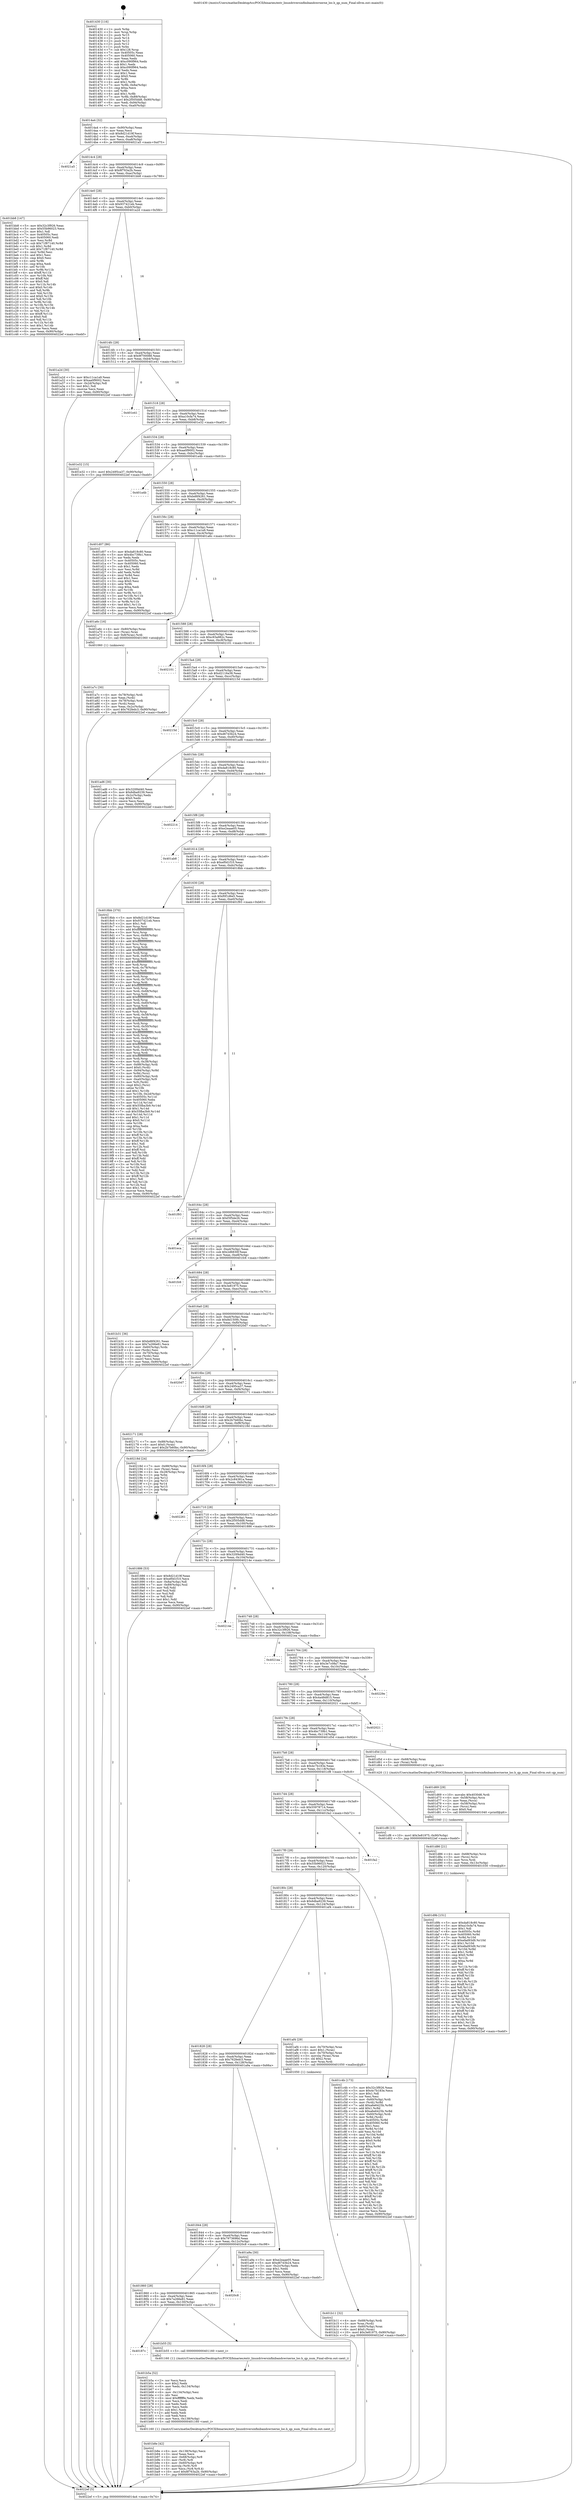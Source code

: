 digraph "0x401430" {
  label = "0x401430 (/mnt/c/Users/mathe/Desktop/tcc/POCII/binaries/extr_linuxdriversinfinibandswrxerxe_loc.h_qp_num_Final-ollvm.out::main(0))"
  labelloc = "t"
  node[shape=record]

  Entry [label="",width=0.3,height=0.3,shape=circle,fillcolor=black,style=filled]
  "0x4014a4" [label="{
     0x4014a4 [32]\l
     | [instrs]\l
     &nbsp;&nbsp;0x4014a4 \<+6\>: mov -0x90(%rbp),%eax\l
     &nbsp;&nbsp;0x4014aa \<+2\>: mov %eax,%ecx\l
     &nbsp;&nbsp;0x4014ac \<+6\>: sub $0x8d21d19f,%ecx\l
     &nbsp;&nbsp;0x4014b2 \<+6\>: mov %eax,-0xa4(%rbp)\l
     &nbsp;&nbsp;0x4014b8 \<+6\>: mov %ecx,-0xa8(%rbp)\l
     &nbsp;&nbsp;0x4014be \<+6\>: je 00000000004021a5 \<main+0xd75\>\l
  }"]
  "0x4021a5" [label="{
     0x4021a5\l
  }", style=dashed]
  "0x4014c4" [label="{
     0x4014c4 [28]\l
     | [instrs]\l
     &nbsp;&nbsp;0x4014c4 \<+5\>: jmp 00000000004014c9 \<main+0x99\>\l
     &nbsp;&nbsp;0x4014c9 \<+6\>: mov -0xa4(%rbp),%eax\l
     &nbsp;&nbsp;0x4014cf \<+5\>: sub $0x8f763a2b,%eax\l
     &nbsp;&nbsp;0x4014d4 \<+6\>: mov %eax,-0xac(%rbp)\l
     &nbsp;&nbsp;0x4014da \<+6\>: je 0000000000401bb8 \<main+0x788\>\l
  }"]
  Exit [label="",width=0.3,height=0.3,shape=circle,fillcolor=black,style=filled,peripheries=2]
  "0x401bb8" [label="{
     0x401bb8 [147]\l
     | [instrs]\l
     &nbsp;&nbsp;0x401bb8 \<+5\>: mov $0x32c3f926,%eax\l
     &nbsp;&nbsp;0x401bbd \<+5\>: mov $0x55b96023,%ecx\l
     &nbsp;&nbsp;0x401bc2 \<+2\>: mov $0x1,%dl\l
     &nbsp;&nbsp;0x401bc4 \<+7\>: mov 0x40505c,%esi\l
     &nbsp;&nbsp;0x401bcb \<+7\>: mov 0x405060,%edi\l
     &nbsp;&nbsp;0x401bd2 \<+3\>: mov %esi,%r8d\l
     &nbsp;&nbsp;0x401bd5 \<+7\>: sub $0x71f87140,%r8d\l
     &nbsp;&nbsp;0x401bdc \<+4\>: sub $0x1,%r8d\l
     &nbsp;&nbsp;0x401be0 \<+7\>: add $0x71f87140,%r8d\l
     &nbsp;&nbsp;0x401be7 \<+4\>: imul %r8d,%esi\l
     &nbsp;&nbsp;0x401beb \<+3\>: and $0x1,%esi\l
     &nbsp;&nbsp;0x401bee \<+3\>: cmp $0x0,%esi\l
     &nbsp;&nbsp;0x401bf1 \<+4\>: sete %r9b\l
     &nbsp;&nbsp;0x401bf5 \<+3\>: cmp $0xa,%edi\l
     &nbsp;&nbsp;0x401bf8 \<+4\>: setl %r10b\l
     &nbsp;&nbsp;0x401bfc \<+3\>: mov %r9b,%r11b\l
     &nbsp;&nbsp;0x401bff \<+4\>: xor $0xff,%r11b\l
     &nbsp;&nbsp;0x401c03 \<+3\>: mov %r10b,%bl\l
     &nbsp;&nbsp;0x401c06 \<+3\>: xor $0xff,%bl\l
     &nbsp;&nbsp;0x401c09 \<+3\>: xor $0x0,%dl\l
     &nbsp;&nbsp;0x401c0c \<+3\>: mov %r11b,%r14b\l
     &nbsp;&nbsp;0x401c0f \<+4\>: and $0x0,%r14b\l
     &nbsp;&nbsp;0x401c13 \<+3\>: and %dl,%r9b\l
     &nbsp;&nbsp;0x401c16 \<+3\>: mov %bl,%r15b\l
     &nbsp;&nbsp;0x401c19 \<+4\>: and $0x0,%r15b\l
     &nbsp;&nbsp;0x401c1d \<+3\>: and %dl,%r10b\l
     &nbsp;&nbsp;0x401c20 \<+3\>: or %r9b,%r14b\l
     &nbsp;&nbsp;0x401c23 \<+3\>: or %r10b,%r15b\l
     &nbsp;&nbsp;0x401c26 \<+3\>: xor %r15b,%r14b\l
     &nbsp;&nbsp;0x401c29 \<+3\>: or %bl,%r11b\l
     &nbsp;&nbsp;0x401c2c \<+4\>: xor $0xff,%r11b\l
     &nbsp;&nbsp;0x401c30 \<+3\>: or $0x0,%dl\l
     &nbsp;&nbsp;0x401c33 \<+3\>: and %dl,%r11b\l
     &nbsp;&nbsp;0x401c36 \<+3\>: or %r11b,%r14b\l
     &nbsp;&nbsp;0x401c39 \<+4\>: test $0x1,%r14b\l
     &nbsp;&nbsp;0x401c3d \<+3\>: cmovne %ecx,%eax\l
     &nbsp;&nbsp;0x401c40 \<+6\>: mov %eax,-0x90(%rbp)\l
     &nbsp;&nbsp;0x401c46 \<+5\>: jmp 00000000004022ef \<main+0xebf\>\l
  }"]
  "0x4014e0" [label="{
     0x4014e0 [28]\l
     | [instrs]\l
     &nbsp;&nbsp;0x4014e0 \<+5\>: jmp 00000000004014e5 \<main+0xb5\>\l
     &nbsp;&nbsp;0x4014e5 \<+6\>: mov -0xa4(%rbp),%eax\l
     &nbsp;&nbsp;0x4014eb \<+5\>: sub $0x937421eb,%eax\l
     &nbsp;&nbsp;0x4014f0 \<+6\>: mov %eax,-0xb0(%rbp)\l
     &nbsp;&nbsp;0x4014f6 \<+6\>: je 0000000000401a2d \<main+0x5fd\>\l
  }"]
  "0x401d9b" [label="{
     0x401d9b [151]\l
     | [instrs]\l
     &nbsp;&nbsp;0x401d9b \<+5\>: mov $0xda818c80,%eax\l
     &nbsp;&nbsp;0x401da0 \<+5\>: mov $0xa10cfa74,%esi\l
     &nbsp;&nbsp;0x401da5 \<+2\>: mov $0x1,%dl\l
     &nbsp;&nbsp;0x401da7 \<+8\>: mov 0x40505c,%r8d\l
     &nbsp;&nbsp;0x401daf \<+8\>: mov 0x405060,%r9d\l
     &nbsp;&nbsp;0x401db7 \<+3\>: mov %r8d,%r10d\l
     &nbsp;&nbsp;0x401dba \<+7\>: sub $0xefad93d9,%r10d\l
     &nbsp;&nbsp;0x401dc1 \<+4\>: sub $0x1,%r10d\l
     &nbsp;&nbsp;0x401dc5 \<+7\>: add $0xefad93d9,%r10d\l
     &nbsp;&nbsp;0x401dcc \<+4\>: imul %r10d,%r8d\l
     &nbsp;&nbsp;0x401dd0 \<+4\>: and $0x1,%r8d\l
     &nbsp;&nbsp;0x401dd4 \<+4\>: cmp $0x0,%r8d\l
     &nbsp;&nbsp;0x401dd8 \<+4\>: sete %r11b\l
     &nbsp;&nbsp;0x401ddc \<+4\>: cmp $0xa,%r9d\l
     &nbsp;&nbsp;0x401de0 \<+3\>: setl %bl\l
     &nbsp;&nbsp;0x401de3 \<+3\>: mov %r11b,%r14b\l
     &nbsp;&nbsp;0x401de6 \<+4\>: xor $0xff,%r14b\l
     &nbsp;&nbsp;0x401dea \<+3\>: mov %bl,%r15b\l
     &nbsp;&nbsp;0x401ded \<+4\>: xor $0xff,%r15b\l
     &nbsp;&nbsp;0x401df1 \<+3\>: xor $0x1,%dl\l
     &nbsp;&nbsp;0x401df4 \<+3\>: mov %r14b,%r12b\l
     &nbsp;&nbsp;0x401df7 \<+4\>: and $0xff,%r12b\l
     &nbsp;&nbsp;0x401dfb \<+3\>: and %dl,%r11b\l
     &nbsp;&nbsp;0x401dfe \<+3\>: mov %r15b,%r13b\l
     &nbsp;&nbsp;0x401e01 \<+4\>: and $0xff,%r13b\l
     &nbsp;&nbsp;0x401e05 \<+2\>: and %dl,%bl\l
     &nbsp;&nbsp;0x401e07 \<+3\>: or %r11b,%r12b\l
     &nbsp;&nbsp;0x401e0a \<+3\>: or %bl,%r13b\l
     &nbsp;&nbsp;0x401e0d \<+3\>: xor %r13b,%r12b\l
     &nbsp;&nbsp;0x401e10 \<+3\>: or %r15b,%r14b\l
     &nbsp;&nbsp;0x401e13 \<+4\>: xor $0xff,%r14b\l
     &nbsp;&nbsp;0x401e17 \<+3\>: or $0x1,%dl\l
     &nbsp;&nbsp;0x401e1a \<+3\>: and %dl,%r14b\l
     &nbsp;&nbsp;0x401e1d \<+3\>: or %r14b,%r12b\l
     &nbsp;&nbsp;0x401e20 \<+4\>: test $0x1,%r12b\l
     &nbsp;&nbsp;0x401e24 \<+3\>: cmovne %esi,%eax\l
     &nbsp;&nbsp;0x401e27 \<+6\>: mov %eax,-0x90(%rbp)\l
     &nbsp;&nbsp;0x401e2d \<+5\>: jmp 00000000004022ef \<main+0xebf\>\l
  }"]
  "0x401a2d" [label="{
     0x401a2d [30]\l
     | [instrs]\l
     &nbsp;&nbsp;0x401a2d \<+5\>: mov $0xc11ca1a9,%eax\l
     &nbsp;&nbsp;0x401a32 \<+5\>: mov $0xaa0f9002,%ecx\l
     &nbsp;&nbsp;0x401a37 \<+3\>: mov -0x2d(%rbp),%dl\l
     &nbsp;&nbsp;0x401a3a \<+3\>: test $0x1,%dl\l
     &nbsp;&nbsp;0x401a3d \<+3\>: cmovne %ecx,%eax\l
     &nbsp;&nbsp;0x401a40 \<+6\>: mov %eax,-0x90(%rbp)\l
     &nbsp;&nbsp;0x401a46 \<+5\>: jmp 00000000004022ef \<main+0xebf\>\l
  }"]
  "0x4014fc" [label="{
     0x4014fc [28]\l
     | [instrs]\l
     &nbsp;&nbsp;0x4014fc \<+5\>: jmp 0000000000401501 \<main+0xd1\>\l
     &nbsp;&nbsp;0x401501 \<+6\>: mov -0xa4(%rbp),%eax\l
     &nbsp;&nbsp;0x401507 \<+5\>: sub $0x9f700088,%eax\l
     &nbsp;&nbsp;0x40150c \<+6\>: mov %eax,-0xb4(%rbp)\l
     &nbsp;&nbsp;0x401512 \<+6\>: je 0000000000401e41 \<main+0xa11\>\l
  }"]
  "0x401d86" [label="{
     0x401d86 [21]\l
     | [instrs]\l
     &nbsp;&nbsp;0x401d86 \<+4\>: mov -0x68(%rbp),%rcx\l
     &nbsp;&nbsp;0x401d8a \<+3\>: mov (%rcx),%rcx\l
     &nbsp;&nbsp;0x401d8d \<+3\>: mov %rcx,%rdi\l
     &nbsp;&nbsp;0x401d90 \<+6\>: mov %eax,-0x13c(%rbp)\l
     &nbsp;&nbsp;0x401d96 \<+5\>: call 0000000000401030 \<free@plt\>\l
     | [calls]\l
     &nbsp;&nbsp;0x401030 \{1\} (unknown)\l
  }"]
  "0x401e41" [label="{
     0x401e41\l
  }", style=dashed]
  "0x401518" [label="{
     0x401518 [28]\l
     | [instrs]\l
     &nbsp;&nbsp;0x401518 \<+5\>: jmp 000000000040151d \<main+0xed\>\l
     &nbsp;&nbsp;0x40151d \<+6\>: mov -0xa4(%rbp),%eax\l
     &nbsp;&nbsp;0x401523 \<+5\>: sub $0xa10cfa74,%eax\l
     &nbsp;&nbsp;0x401528 \<+6\>: mov %eax,-0xb8(%rbp)\l
     &nbsp;&nbsp;0x40152e \<+6\>: je 0000000000401e32 \<main+0xa02\>\l
  }"]
  "0x401d69" [label="{
     0x401d69 [29]\l
     | [instrs]\l
     &nbsp;&nbsp;0x401d69 \<+10\>: movabs $0x4030d6,%rdi\l
     &nbsp;&nbsp;0x401d73 \<+4\>: mov -0x58(%rbp),%rcx\l
     &nbsp;&nbsp;0x401d77 \<+2\>: mov %eax,(%rcx)\l
     &nbsp;&nbsp;0x401d79 \<+4\>: mov -0x58(%rbp),%rcx\l
     &nbsp;&nbsp;0x401d7d \<+2\>: mov (%rcx),%esi\l
     &nbsp;&nbsp;0x401d7f \<+2\>: mov $0x0,%al\l
     &nbsp;&nbsp;0x401d81 \<+5\>: call 0000000000401040 \<printf@plt\>\l
     | [calls]\l
     &nbsp;&nbsp;0x401040 \{1\} (unknown)\l
  }"]
  "0x401e32" [label="{
     0x401e32 [15]\l
     | [instrs]\l
     &nbsp;&nbsp;0x401e32 \<+10\>: movl $0x2495ca37,-0x90(%rbp)\l
     &nbsp;&nbsp;0x401e3c \<+5\>: jmp 00000000004022ef \<main+0xebf\>\l
  }"]
  "0x401534" [label="{
     0x401534 [28]\l
     | [instrs]\l
     &nbsp;&nbsp;0x401534 \<+5\>: jmp 0000000000401539 \<main+0x109\>\l
     &nbsp;&nbsp;0x401539 \<+6\>: mov -0xa4(%rbp),%eax\l
     &nbsp;&nbsp;0x40153f \<+5\>: sub $0xaa0f9002,%eax\l
     &nbsp;&nbsp;0x401544 \<+6\>: mov %eax,-0xbc(%rbp)\l
     &nbsp;&nbsp;0x40154a \<+6\>: je 0000000000401a4b \<main+0x61b\>\l
  }"]
  "0x401b8e" [label="{
     0x401b8e [42]\l
     | [instrs]\l
     &nbsp;&nbsp;0x401b8e \<+6\>: mov -0x138(%rbp),%ecx\l
     &nbsp;&nbsp;0x401b94 \<+3\>: imul %eax,%ecx\l
     &nbsp;&nbsp;0x401b97 \<+4\>: mov -0x68(%rbp),%r8\l
     &nbsp;&nbsp;0x401b9b \<+3\>: mov (%r8),%r8\l
     &nbsp;&nbsp;0x401b9e \<+4\>: mov -0x60(%rbp),%r9\l
     &nbsp;&nbsp;0x401ba2 \<+3\>: movslq (%r9),%r9\l
     &nbsp;&nbsp;0x401ba5 \<+4\>: mov %ecx,(%r8,%r9,4)\l
     &nbsp;&nbsp;0x401ba9 \<+10\>: movl $0x8f763a2b,-0x90(%rbp)\l
     &nbsp;&nbsp;0x401bb3 \<+5\>: jmp 00000000004022ef \<main+0xebf\>\l
  }"]
  "0x401a4b" [label="{
     0x401a4b\l
  }", style=dashed]
  "0x401550" [label="{
     0x401550 [28]\l
     | [instrs]\l
     &nbsp;&nbsp;0x401550 \<+5\>: jmp 0000000000401555 \<main+0x125\>\l
     &nbsp;&nbsp;0x401555 \<+6\>: mov -0xa4(%rbp),%eax\l
     &nbsp;&nbsp;0x40155b \<+5\>: sub $0xbd6f4261,%eax\l
     &nbsp;&nbsp;0x401560 \<+6\>: mov %eax,-0xc0(%rbp)\l
     &nbsp;&nbsp;0x401566 \<+6\>: je 0000000000401d07 \<main+0x8d7\>\l
  }"]
  "0x401b5a" [label="{
     0x401b5a [52]\l
     | [instrs]\l
     &nbsp;&nbsp;0x401b5a \<+2\>: xor %ecx,%ecx\l
     &nbsp;&nbsp;0x401b5c \<+5\>: mov $0x2,%edx\l
     &nbsp;&nbsp;0x401b61 \<+6\>: mov %edx,-0x134(%rbp)\l
     &nbsp;&nbsp;0x401b67 \<+1\>: cltd\l
     &nbsp;&nbsp;0x401b68 \<+6\>: mov -0x134(%rbp),%esi\l
     &nbsp;&nbsp;0x401b6e \<+2\>: idiv %esi\l
     &nbsp;&nbsp;0x401b70 \<+6\>: imul $0xfffffffe,%edx,%edx\l
     &nbsp;&nbsp;0x401b76 \<+2\>: mov %ecx,%edi\l
     &nbsp;&nbsp;0x401b78 \<+2\>: sub %edx,%edi\l
     &nbsp;&nbsp;0x401b7a \<+2\>: mov %ecx,%edx\l
     &nbsp;&nbsp;0x401b7c \<+3\>: sub $0x1,%edx\l
     &nbsp;&nbsp;0x401b7f \<+2\>: add %edx,%edi\l
     &nbsp;&nbsp;0x401b81 \<+2\>: sub %edi,%ecx\l
     &nbsp;&nbsp;0x401b83 \<+6\>: mov %ecx,-0x138(%rbp)\l
     &nbsp;&nbsp;0x401b89 \<+5\>: call 0000000000401160 \<next_i\>\l
     | [calls]\l
     &nbsp;&nbsp;0x401160 \{1\} (/mnt/c/Users/mathe/Desktop/tcc/POCII/binaries/extr_linuxdriversinfinibandswrxerxe_loc.h_qp_num_Final-ollvm.out::next_i)\l
  }"]
  "0x401d07" [label="{
     0x401d07 [86]\l
     | [instrs]\l
     &nbsp;&nbsp;0x401d07 \<+5\>: mov $0xda818c80,%eax\l
     &nbsp;&nbsp;0x401d0c \<+5\>: mov $0x4bc739b1,%ecx\l
     &nbsp;&nbsp;0x401d11 \<+2\>: xor %edx,%edx\l
     &nbsp;&nbsp;0x401d13 \<+7\>: mov 0x40505c,%esi\l
     &nbsp;&nbsp;0x401d1a \<+7\>: mov 0x405060,%edi\l
     &nbsp;&nbsp;0x401d21 \<+3\>: sub $0x1,%edx\l
     &nbsp;&nbsp;0x401d24 \<+3\>: mov %esi,%r8d\l
     &nbsp;&nbsp;0x401d27 \<+3\>: add %edx,%r8d\l
     &nbsp;&nbsp;0x401d2a \<+4\>: imul %r8d,%esi\l
     &nbsp;&nbsp;0x401d2e \<+3\>: and $0x1,%esi\l
     &nbsp;&nbsp;0x401d31 \<+3\>: cmp $0x0,%esi\l
     &nbsp;&nbsp;0x401d34 \<+4\>: sete %r9b\l
     &nbsp;&nbsp;0x401d38 \<+3\>: cmp $0xa,%edi\l
     &nbsp;&nbsp;0x401d3b \<+4\>: setl %r10b\l
     &nbsp;&nbsp;0x401d3f \<+3\>: mov %r9b,%r11b\l
     &nbsp;&nbsp;0x401d42 \<+3\>: and %r10b,%r11b\l
     &nbsp;&nbsp;0x401d45 \<+3\>: xor %r10b,%r9b\l
     &nbsp;&nbsp;0x401d48 \<+3\>: or %r9b,%r11b\l
     &nbsp;&nbsp;0x401d4b \<+4\>: test $0x1,%r11b\l
     &nbsp;&nbsp;0x401d4f \<+3\>: cmovne %ecx,%eax\l
     &nbsp;&nbsp;0x401d52 \<+6\>: mov %eax,-0x90(%rbp)\l
     &nbsp;&nbsp;0x401d58 \<+5\>: jmp 00000000004022ef \<main+0xebf\>\l
  }"]
  "0x40156c" [label="{
     0x40156c [28]\l
     | [instrs]\l
     &nbsp;&nbsp;0x40156c \<+5\>: jmp 0000000000401571 \<main+0x141\>\l
     &nbsp;&nbsp;0x401571 \<+6\>: mov -0xa4(%rbp),%eax\l
     &nbsp;&nbsp;0x401577 \<+5\>: sub $0xc11ca1a9,%eax\l
     &nbsp;&nbsp;0x40157c \<+6\>: mov %eax,-0xc4(%rbp)\l
     &nbsp;&nbsp;0x401582 \<+6\>: je 0000000000401a6c \<main+0x63c\>\l
  }"]
  "0x40187c" [label="{
     0x40187c\l
  }", style=dashed]
  "0x401a6c" [label="{
     0x401a6c [16]\l
     | [instrs]\l
     &nbsp;&nbsp;0x401a6c \<+4\>: mov -0x80(%rbp),%rax\l
     &nbsp;&nbsp;0x401a70 \<+3\>: mov (%rax),%rax\l
     &nbsp;&nbsp;0x401a73 \<+4\>: mov 0x8(%rax),%rdi\l
     &nbsp;&nbsp;0x401a77 \<+5\>: call 0000000000401060 \<atoi@plt\>\l
     | [calls]\l
     &nbsp;&nbsp;0x401060 \{1\} (unknown)\l
  }"]
  "0x401588" [label="{
     0x401588 [28]\l
     | [instrs]\l
     &nbsp;&nbsp;0x401588 \<+5\>: jmp 000000000040158d \<main+0x15d\>\l
     &nbsp;&nbsp;0x40158d \<+6\>: mov -0xa4(%rbp),%eax\l
     &nbsp;&nbsp;0x401593 \<+5\>: sub $0xc93a982c,%eax\l
     &nbsp;&nbsp;0x401598 \<+6\>: mov %eax,-0xc8(%rbp)\l
     &nbsp;&nbsp;0x40159e \<+6\>: je 0000000000402101 \<main+0xcd1\>\l
  }"]
  "0x401b55" [label="{
     0x401b55 [5]\l
     | [instrs]\l
     &nbsp;&nbsp;0x401b55 \<+5\>: call 0000000000401160 \<next_i\>\l
     | [calls]\l
     &nbsp;&nbsp;0x401160 \{1\} (/mnt/c/Users/mathe/Desktop/tcc/POCII/binaries/extr_linuxdriversinfinibandswrxerxe_loc.h_qp_num_Final-ollvm.out::next_i)\l
  }"]
  "0x402101" [label="{
     0x402101\l
  }", style=dashed]
  "0x4015a4" [label="{
     0x4015a4 [28]\l
     | [instrs]\l
     &nbsp;&nbsp;0x4015a4 \<+5\>: jmp 00000000004015a9 \<main+0x179\>\l
     &nbsp;&nbsp;0x4015a9 \<+6\>: mov -0xa4(%rbp),%eax\l
     &nbsp;&nbsp;0x4015af \<+5\>: sub $0xd2116a38,%eax\l
     &nbsp;&nbsp;0x4015b4 \<+6\>: mov %eax,-0xcc(%rbp)\l
     &nbsp;&nbsp;0x4015ba \<+6\>: je 000000000040215d \<main+0xd2d\>\l
  }"]
  "0x401860" [label="{
     0x401860 [28]\l
     | [instrs]\l
     &nbsp;&nbsp;0x401860 \<+5\>: jmp 0000000000401865 \<main+0x435\>\l
     &nbsp;&nbsp;0x401865 \<+6\>: mov -0xa4(%rbp),%eax\l
     &nbsp;&nbsp;0x40186b \<+5\>: sub $0x7a266e81,%eax\l
     &nbsp;&nbsp;0x401870 \<+6\>: mov %eax,-0x130(%rbp)\l
     &nbsp;&nbsp;0x401876 \<+6\>: je 0000000000401b55 \<main+0x725\>\l
  }"]
  "0x40215d" [label="{
     0x40215d\l
  }", style=dashed]
  "0x4015c0" [label="{
     0x4015c0 [28]\l
     | [instrs]\l
     &nbsp;&nbsp;0x4015c0 \<+5\>: jmp 00000000004015c5 \<main+0x195\>\l
     &nbsp;&nbsp;0x4015c5 \<+6\>: mov -0xa4(%rbp),%eax\l
     &nbsp;&nbsp;0x4015cb \<+5\>: sub $0xd67d3b24,%eax\l
     &nbsp;&nbsp;0x4015d0 \<+6\>: mov %eax,-0xd0(%rbp)\l
     &nbsp;&nbsp;0x4015d6 \<+6\>: je 0000000000401ad6 \<main+0x6a6\>\l
  }"]
  "0x4020c8" [label="{
     0x4020c8\l
  }", style=dashed]
  "0x401ad6" [label="{
     0x401ad6 [30]\l
     | [instrs]\l
     &nbsp;&nbsp;0x401ad6 \<+5\>: mov $0x320f4d40,%eax\l
     &nbsp;&nbsp;0x401adb \<+5\>: mov $0x6dba9239,%ecx\l
     &nbsp;&nbsp;0x401ae0 \<+3\>: mov -0x2c(%rbp),%edx\l
     &nbsp;&nbsp;0x401ae3 \<+3\>: cmp $0x0,%edx\l
     &nbsp;&nbsp;0x401ae6 \<+3\>: cmove %ecx,%eax\l
     &nbsp;&nbsp;0x401ae9 \<+6\>: mov %eax,-0x90(%rbp)\l
     &nbsp;&nbsp;0x401aef \<+5\>: jmp 00000000004022ef \<main+0xebf\>\l
  }"]
  "0x4015dc" [label="{
     0x4015dc [28]\l
     | [instrs]\l
     &nbsp;&nbsp;0x4015dc \<+5\>: jmp 00000000004015e1 \<main+0x1b1\>\l
     &nbsp;&nbsp;0x4015e1 \<+6\>: mov -0xa4(%rbp),%eax\l
     &nbsp;&nbsp;0x4015e7 \<+5\>: sub $0xda818c80,%eax\l
     &nbsp;&nbsp;0x4015ec \<+6\>: mov %eax,-0xd4(%rbp)\l
     &nbsp;&nbsp;0x4015f2 \<+6\>: je 0000000000402214 \<main+0xde4\>\l
  }"]
  "0x401b11" [label="{
     0x401b11 [32]\l
     | [instrs]\l
     &nbsp;&nbsp;0x401b11 \<+4\>: mov -0x68(%rbp),%rdi\l
     &nbsp;&nbsp;0x401b15 \<+3\>: mov %rax,(%rdi)\l
     &nbsp;&nbsp;0x401b18 \<+4\>: mov -0x60(%rbp),%rax\l
     &nbsp;&nbsp;0x401b1c \<+6\>: movl $0x0,(%rax)\l
     &nbsp;&nbsp;0x401b22 \<+10\>: movl $0x3e81975,-0x90(%rbp)\l
     &nbsp;&nbsp;0x401b2c \<+5\>: jmp 00000000004022ef \<main+0xebf\>\l
  }"]
  "0x402214" [label="{
     0x402214\l
  }", style=dashed]
  "0x4015f8" [label="{
     0x4015f8 [28]\l
     | [instrs]\l
     &nbsp;&nbsp;0x4015f8 \<+5\>: jmp 00000000004015fd \<main+0x1cd\>\l
     &nbsp;&nbsp;0x4015fd \<+6\>: mov -0xa4(%rbp),%eax\l
     &nbsp;&nbsp;0x401603 \<+5\>: sub $0xe2eaae05,%eax\l
     &nbsp;&nbsp;0x401608 \<+6\>: mov %eax,-0xd8(%rbp)\l
     &nbsp;&nbsp;0x40160e \<+6\>: je 0000000000401ab8 \<main+0x688\>\l
  }"]
  "0x401844" [label="{
     0x401844 [28]\l
     | [instrs]\l
     &nbsp;&nbsp;0x401844 \<+5\>: jmp 0000000000401849 \<main+0x419\>\l
     &nbsp;&nbsp;0x401849 \<+6\>: mov -0xa4(%rbp),%eax\l
     &nbsp;&nbsp;0x40184f \<+5\>: sub $0x7973696d,%eax\l
     &nbsp;&nbsp;0x401854 \<+6\>: mov %eax,-0x12c(%rbp)\l
     &nbsp;&nbsp;0x40185a \<+6\>: je 00000000004020c8 \<main+0xc98\>\l
  }"]
  "0x401ab8" [label="{
     0x401ab8\l
  }", style=dashed]
  "0x401614" [label="{
     0x401614 [28]\l
     | [instrs]\l
     &nbsp;&nbsp;0x401614 \<+5\>: jmp 0000000000401619 \<main+0x1e9\>\l
     &nbsp;&nbsp;0x401619 \<+6\>: mov -0xa4(%rbp),%eax\l
     &nbsp;&nbsp;0x40161f \<+5\>: sub $0xef0d1f10,%eax\l
     &nbsp;&nbsp;0x401624 \<+6\>: mov %eax,-0xdc(%rbp)\l
     &nbsp;&nbsp;0x40162a \<+6\>: je 00000000004018bb \<main+0x48b\>\l
  }"]
  "0x401a9a" [label="{
     0x401a9a [30]\l
     | [instrs]\l
     &nbsp;&nbsp;0x401a9a \<+5\>: mov $0xe2eaae05,%eax\l
     &nbsp;&nbsp;0x401a9f \<+5\>: mov $0xd67d3b24,%ecx\l
     &nbsp;&nbsp;0x401aa4 \<+3\>: mov -0x2c(%rbp),%edx\l
     &nbsp;&nbsp;0x401aa7 \<+3\>: cmp $0x1,%edx\l
     &nbsp;&nbsp;0x401aaa \<+3\>: cmovl %ecx,%eax\l
     &nbsp;&nbsp;0x401aad \<+6\>: mov %eax,-0x90(%rbp)\l
     &nbsp;&nbsp;0x401ab3 \<+5\>: jmp 00000000004022ef \<main+0xebf\>\l
  }"]
  "0x4018bb" [label="{
     0x4018bb [370]\l
     | [instrs]\l
     &nbsp;&nbsp;0x4018bb \<+5\>: mov $0x8d21d19f,%eax\l
     &nbsp;&nbsp;0x4018c0 \<+5\>: mov $0x937421eb,%ecx\l
     &nbsp;&nbsp;0x4018c5 \<+2\>: mov $0x1,%dl\l
     &nbsp;&nbsp;0x4018c7 \<+3\>: mov %rsp,%rsi\l
     &nbsp;&nbsp;0x4018ca \<+4\>: add $0xfffffffffffffff0,%rsi\l
     &nbsp;&nbsp;0x4018ce \<+3\>: mov %rsi,%rsp\l
     &nbsp;&nbsp;0x4018d1 \<+7\>: mov %rsi,-0x88(%rbp)\l
     &nbsp;&nbsp;0x4018d8 \<+3\>: mov %rsp,%rsi\l
     &nbsp;&nbsp;0x4018db \<+4\>: add $0xfffffffffffffff0,%rsi\l
     &nbsp;&nbsp;0x4018df \<+3\>: mov %rsi,%rsp\l
     &nbsp;&nbsp;0x4018e2 \<+3\>: mov %rsp,%rdi\l
     &nbsp;&nbsp;0x4018e5 \<+4\>: add $0xfffffffffffffff0,%rdi\l
     &nbsp;&nbsp;0x4018e9 \<+3\>: mov %rdi,%rsp\l
     &nbsp;&nbsp;0x4018ec \<+4\>: mov %rdi,-0x80(%rbp)\l
     &nbsp;&nbsp;0x4018f0 \<+3\>: mov %rsp,%rdi\l
     &nbsp;&nbsp;0x4018f3 \<+4\>: add $0xfffffffffffffff0,%rdi\l
     &nbsp;&nbsp;0x4018f7 \<+3\>: mov %rdi,%rsp\l
     &nbsp;&nbsp;0x4018fa \<+4\>: mov %rdi,-0x78(%rbp)\l
     &nbsp;&nbsp;0x4018fe \<+3\>: mov %rsp,%rdi\l
     &nbsp;&nbsp;0x401901 \<+4\>: add $0xfffffffffffffff0,%rdi\l
     &nbsp;&nbsp;0x401905 \<+3\>: mov %rdi,%rsp\l
     &nbsp;&nbsp;0x401908 \<+4\>: mov %rdi,-0x70(%rbp)\l
     &nbsp;&nbsp;0x40190c \<+3\>: mov %rsp,%rdi\l
     &nbsp;&nbsp;0x40190f \<+4\>: add $0xfffffffffffffff0,%rdi\l
     &nbsp;&nbsp;0x401913 \<+3\>: mov %rdi,%rsp\l
     &nbsp;&nbsp;0x401916 \<+4\>: mov %rdi,-0x68(%rbp)\l
     &nbsp;&nbsp;0x40191a \<+3\>: mov %rsp,%rdi\l
     &nbsp;&nbsp;0x40191d \<+4\>: add $0xfffffffffffffff0,%rdi\l
     &nbsp;&nbsp;0x401921 \<+3\>: mov %rdi,%rsp\l
     &nbsp;&nbsp;0x401924 \<+4\>: mov %rdi,-0x60(%rbp)\l
     &nbsp;&nbsp;0x401928 \<+3\>: mov %rsp,%rdi\l
     &nbsp;&nbsp;0x40192b \<+4\>: add $0xfffffffffffffff0,%rdi\l
     &nbsp;&nbsp;0x40192f \<+3\>: mov %rdi,%rsp\l
     &nbsp;&nbsp;0x401932 \<+4\>: mov %rdi,-0x58(%rbp)\l
     &nbsp;&nbsp;0x401936 \<+3\>: mov %rsp,%rdi\l
     &nbsp;&nbsp;0x401939 \<+4\>: add $0xfffffffffffffff0,%rdi\l
     &nbsp;&nbsp;0x40193d \<+3\>: mov %rdi,%rsp\l
     &nbsp;&nbsp;0x401940 \<+4\>: mov %rdi,-0x50(%rbp)\l
     &nbsp;&nbsp;0x401944 \<+3\>: mov %rsp,%rdi\l
     &nbsp;&nbsp;0x401947 \<+4\>: add $0xfffffffffffffff0,%rdi\l
     &nbsp;&nbsp;0x40194b \<+3\>: mov %rdi,%rsp\l
     &nbsp;&nbsp;0x40194e \<+4\>: mov %rdi,-0x48(%rbp)\l
     &nbsp;&nbsp;0x401952 \<+3\>: mov %rsp,%rdi\l
     &nbsp;&nbsp;0x401955 \<+4\>: add $0xfffffffffffffff0,%rdi\l
     &nbsp;&nbsp;0x401959 \<+3\>: mov %rdi,%rsp\l
     &nbsp;&nbsp;0x40195c \<+4\>: mov %rdi,-0x40(%rbp)\l
     &nbsp;&nbsp;0x401960 \<+3\>: mov %rsp,%rdi\l
     &nbsp;&nbsp;0x401963 \<+4\>: add $0xfffffffffffffff0,%rdi\l
     &nbsp;&nbsp;0x401967 \<+3\>: mov %rdi,%rsp\l
     &nbsp;&nbsp;0x40196a \<+4\>: mov %rdi,-0x38(%rbp)\l
     &nbsp;&nbsp;0x40196e \<+7\>: mov -0x88(%rbp),%rdi\l
     &nbsp;&nbsp;0x401975 \<+6\>: movl $0x0,(%rdi)\l
     &nbsp;&nbsp;0x40197b \<+7\>: mov -0x94(%rbp),%r8d\l
     &nbsp;&nbsp;0x401982 \<+3\>: mov %r8d,(%rsi)\l
     &nbsp;&nbsp;0x401985 \<+4\>: mov -0x80(%rbp),%rdi\l
     &nbsp;&nbsp;0x401989 \<+7\>: mov -0xa0(%rbp),%r9\l
     &nbsp;&nbsp;0x401990 \<+3\>: mov %r9,(%rdi)\l
     &nbsp;&nbsp;0x401993 \<+3\>: cmpl $0x2,(%rsi)\l
     &nbsp;&nbsp;0x401996 \<+4\>: setne %r10b\l
     &nbsp;&nbsp;0x40199a \<+4\>: and $0x1,%r10b\l
     &nbsp;&nbsp;0x40199e \<+4\>: mov %r10b,-0x2d(%rbp)\l
     &nbsp;&nbsp;0x4019a2 \<+8\>: mov 0x40505c,%r11d\l
     &nbsp;&nbsp;0x4019aa \<+7\>: mov 0x405060,%ebx\l
     &nbsp;&nbsp;0x4019b1 \<+3\>: mov %r11d,%r14d\l
     &nbsp;&nbsp;0x4019b4 \<+7\>: add $0x55fba3b9,%r14d\l
     &nbsp;&nbsp;0x4019bb \<+4\>: sub $0x1,%r14d\l
     &nbsp;&nbsp;0x4019bf \<+7\>: sub $0x55fba3b9,%r14d\l
     &nbsp;&nbsp;0x4019c6 \<+4\>: imul %r14d,%r11d\l
     &nbsp;&nbsp;0x4019ca \<+4\>: and $0x1,%r11d\l
     &nbsp;&nbsp;0x4019ce \<+4\>: cmp $0x0,%r11d\l
     &nbsp;&nbsp;0x4019d2 \<+4\>: sete %r10b\l
     &nbsp;&nbsp;0x4019d6 \<+3\>: cmp $0xa,%ebx\l
     &nbsp;&nbsp;0x4019d9 \<+4\>: setl %r15b\l
     &nbsp;&nbsp;0x4019dd \<+3\>: mov %r10b,%r12b\l
     &nbsp;&nbsp;0x4019e0 \<+4\>: xor $0xff,%r12b\l
     &nbsp;&nbsp;0x4019e4 \<+3\>: mov %r15b,%r13b\l
     &nbsp;&nbsp;0x4019e7 \<+4\>: xor $0xff,%r13b\l
     &nbsp;&nbsp;0x4019eb \<+3\>: xor $0x1,%dl\l
     &nbsp;&nbsp;0x4019ee \<+3\>: mov %r12b,%sil\l
     &nbsp;&nbsp;0x4019f1 \<+4\>: and $0xff,%sil\l
     &nbsp;&nbsp;0x4019f5 \<+3\>: and %dl,%r10b\l
     &nbsp;&nbsp;0x4019f8 \<+3\>: mov %r13b,%dil\l
     &nbsp;&nbsp;0x4019fb \<+4\>: and $0xff,%dil\l
     &nbsp;&nbsp;0x4019ff \<+3\>: and %dl,%r15b\l
     &nbsp;&nbsp;0x401a02 \<+3\>: or %r10b,%sil\l
     &nbsp;&nbsp;0x401a05 \<+3\>: or %r15b,%dil\l
     &nbsp;&nbsp;0x401a08 \<+3\>: xor %dil,%sil\l
     &nbsp;&nbsp;0x401a0b \<+3\>: or %r13b,%r12b\l
     &nbsp;&nbsp;0x401a0e \<+4\>: xor $0xff,%r12b\l
     &nbsp;&nbsp;0x401a12 \<+3\>: or $0x1,%dl\l
     &nbsp;&nbsp;0x401a15 \<+3\>: and %dl,%r12b\l
     &nbsp;&nbsp;0x401a18 \<+3\>: or %r12b,%sil\l
     &nbsp;&nbsp;0x401a1b \<+4\>: test $0x1,%sil\l
     &nbsp;&nbsp;0x401a1f \<+3\>: cmovne %ecx,%eax\l
     &nbsp;&nbsp;0x401a22 \<+6\>: mov %eax,-0x90(%rbp)\l
     &nbsp;&nbsp;0x401a28 \<+5\>: jmp 00000000004022ef \<main+0xebf\>\l
  }"]
  "0x401630" [label="{
     0x401630 [28]\l
     | [instrs]\l
     &nbsp;&nbsp;0x401630 \<+5\>: jmp 0000000000401635 \<main+0x205\>\l
     &nbsp;&nbsp;0x401635 \<+6\>: mov -0xa4(%rbp),%eax\l
     &nbsp;&nbsp;0x40163b \<+5\>: sub $0xf0f1d6e5,%eax\l
     &nbsp;&nbsp;0x401640 \<+6\>: mov %eax,-0xe0(%rbp)\l
     &nbsp;&nbsp;0x401646 \<+6\>: je 0000000000401f93 \<main+0xb63\>\l
  }"]
  "0x401828" [label="{
     0x401828 [28]\l
     | [instrs]\l
     &nbsp;&nbsp;0x401828 \<+5\>: jmp 000000000040182d \<main+0x3fd\>\l
     &nbsp;&nbsp;0x40182d \<+6\>: mov -0xa4(%rbp),%eax\l
     &nbsp;&nbsp;0x401833 \<+5\>: sub $0x762fedc3,%eax\l
     &nbsp;&nbsp;0x401838 \<+6\>: mov %eax,-0x128(%rbp)\l
     &nbsp;&nbsp;0x40183e \<+6\>: je 0000000000401a9a \<main+0x66a\>\l
  }"]
  "0x401f93" [label="{
     0x401f93\l
  }", style=dashed]
  "0x40164c" [label="{
     0x40164c [28]\l
     | [instrs]\l
     &nbsp;&nbsp;0x40164c \<+5\>: jmp 0000000000401651 \<main+0x221\>\l
     &nbsp;&nbsp;0x401651 \<+6\>: mov -0xa4(%rbp),%eax\l
     &nbsp;&nbsp;0x401657 \<+5\>: sub $0xf3f5de26,%eax\l
     &nbsp;&nbsp;0x40165c \<+6\>: mov %eax,-0xe4(%rbp)\l
     &nbsp;&nbsp;0x401662 \<+6\>: je 0000000000401eca \<main+0xa9a\>\l
  }"]
  "0x401af4" [label="{
     0x401af4 [29]\l
     | [instrs]\l
     &nbsp;&nbsp;0x401af4 \<+4\>: mov -0x70(%rbp),%rax\l
     &nbsp;&nbsp;0x401af8 \<+6\>: movl $0x1,(%rax)\l
     &nbsp;&nbsp;0x401afe \<+4\>: mov -0x70(%rbp),%rax\l
     &nbsp;&nbsp;0x401b02 \<+3\>: movslq (%rax),%rax\l
     &nbsp;&nbsp;0x401b05 \<+4\>: shl $0x2,%rax\l
     &nbsp;&nbsp;0x401b09 \<+3\>: mov %rax,%rdi\l
     &nbsp;&nbsp;0x401b0c \<+5\>: call 0000000000401050 \<malloc@plt\>\l
     | [calls]\l
     &nbsp;&nbsp;0x401050 \{1\} (unknown)\l
  }"]
  "0x401eca" [label="{
     0x401eca\l
  }", style=dashed]
  "0x401668" [label="{
     0x401668 [28]\l
     | [instrs]\l
     &nbsp;&nbsp;0x401668 \<+5\>: jmp 000000000040166d \<main+0x23d\>\l
     &nbsp;&nbsp;0x40166d \<+6\>: mov -0xa4(%rbp),%eax\l
     &nbsp;&nbsp;0x401673 \<+5\>: sub $0x2d6830f,%eax\l
     &nbsp;&nbsp;0x401678 \<+6\>: mov %eax,-0xe8(%rbp)\l
     &nbsp;&nbsp;0x40167e \<+6\>: je 0000000000401fc6 \<main+0xb96\>\l
  }"]
  "0x40180c" [label="{
     0x40180c [28]\l
     | [instrs]\l
     &nbsp;&nbsp;0x40180c \<+5\>: jmp 0000000000401811 \<main+0x3e1\>\l
     &nbsp;&nbsp;0x401811 \<+6\>: mov -0xa4(%rbp),%eax\l
     &nbsp;&nbsp;0x401817 \<+5\>: sub $0x6dba9239,%eax\l
     &nbsp;&nbsp;0x40181c \<+6\>: mov %eax,-0x124(%rbp)\l
     &nbsp;&nbsp;0x401822 \<+6\>: je 0000000000401af4 \<main+0x6c4\>\l
  }"]
  "0x401fc6" [label="{
     0x401fc6\l
  }", style=dashed]
  "0x401684" [label="{
     0x401684 [28]\l
     | [instrs]\l
     &nbsp;&nbsp;0x401684 \<+5\>: jmp 0000000000401689 \<main+0x259\>\l
     &nbsp;&nbsp;0x401689 \<+6\>: mov -0xa4(%rbp),%eax\l
     &nbsp;&nbsp;0x40168f \<+5\>: sub $0x3e81975,%eax\l
     &nbsp;&nbsp;0x401694 \<+6\>: mov %eax,-0xec(%rbp)\l
     &nbsp;&nbsp;0x40169a \<+6\>: je 0000000000401b31 \<main+0x701\>\l
  }"]
  "0x401c4b" [label="{
     0x401c4b [173]\l
     | [instrs]\l
     &nbsp;&nbsp;0x401c4b \<+5\>: mov $0x32c3f926,%eax\l
     &nbsp;&nbsp;0x401c50 \<+5\>: mov $0x4c7b183e,%ecx\l
     &nbsp;&nbsp;0x401c55 \<+2\>: mov $0x1,%dl\l
     &nbsp;&nbsp;0x401c57 \<+2\>: xor %esi,%esi\l
     &nbsp;&nbsp;0x401c59 \<+4\>: mov -0x60(%rbp),%rdi\l
     &nbsp;&nbsp;0x401c5d \<+3\>: mov (%rdi),%r8d\l
     &nbsp;&nbsp;0x401c60 \<+7\>: add $0xa6e6425b,%r8d\l
     &nbsp;&nbsp;0x401c67 \<+4\>: add $0x1,%r8d\l
     &nbsp;&nbsp;0x401c6b \<+7\>: sub $0xa6e6425b,%r8d\l
     &nbsp;&nbsp;0x401c72 \<+4\>: mov -0x60(%rbp),%rdi\l
     &nbsp;&nbsp;0x401c76 \<+3\>: mov %r8d,(%rdi)\l
     &nbsp;&nbsp;0x401c79 \<+8\>: mov 0x40505c,%r8d\l
     &nbsp;&nbsp;0x401c81 \<+8\>: mov 0x405060,%r9d\l
     &nbsp;&nbsp;0x401c89 \<+3\>: sub $0x1,%esi\l
     &nbsp;&nbsp;0x401c8c \<+3\>: mov %r8d,%r10d\l
     &nbsp;&nbsp;0x401c8f \<+3\>: add %esi,%r10d\l
     &nbsp;&nbsp;0x401c92 \<+4\>: imul %r10d,%r8d\l
     &nbsp;&nbsp;0x401c96 \<+4\>: and $0x1,%r8d\l
     &nbsp;&nbsp;0x401c9a \<+4\>: cmp $0x0,%r8d\l
     &nbsp;&nbsp;0x401c9e \<+4\>: sete %r11b\l
     &nbsp;&nbsp;0x401ca2 \<+4\>: cmp $0xa,%r9d\l
     &nbsp;&nbsp;0x401ca6 \<+3\>: setl %bl\l
     &nbsp;&nbsp;0x401ca9 \<+3\>: mov %r11b,%r14b\l
     &nbsp;&nbsp;0x401cac \<+4\>: xor $0xff,%r14b\l
     &nbsp;&nbsp;0x401cb0 \<+3\>: mov %bl,%r15b\l
     &nbsp;&nbsp;0x401cb3 \<+4\>: xor $0xff,%r15b\l
     &nbsp;&nbsp;0x401cb7 \<+3\>: xor $0x1,%dl\l
     &nbsp;&nbsp;0x401cba \<+3\>: mov %r14b,%r12b\l
     &nbsp;&nbsp;0x401cbd \<+4\>: and $0xff,%r12b\l
     &nbsp;&nbsp;0x401cc1 \<+3\>: and %dl,%r11b\l
     &nbsp;&nbsp;0x401cc4 \<+3\>: mov %r15b,%r13b\l
     &nbsp;&nbsp;0x401cc7 \<+4\>: and $0xff,%r13b\l
     &nbsp;&nbsp;0x401ccb \<+2\>: and %dl,%bl\l
     &nbsp;&nbsp;0x401ccd \<+3\>: or %r11b,%r12b\l
     &nbsp;&nbsp;0x401cd0 \<+3\>: or %bl,%r13b\l
     &nbsp;&nbsp;0x401cd3 \<+3\>: xor %r13b,%r12b\l
     &nbsp;&nbsp;0x401cd6 \<+3\>: or %r15b,%r14b\l
     &nbsp;&nbsp;0x401cd9 \<+4\>: xor $0xff,%r14b\l
     &nbsp;&nbsp;0x401cdd \<+3\>: or $0x1,%dl\l
     &nbsp;&nbsp;0x401ce0 \<+3\>: and %dl,%r14b\l
     &nbsp;&nbsp;0x401ce3 \<+3\>: or %r14b,%r12b\l
     &nbsp;&nbsp;0x401ce6 \<+4\>: test $0x1,%r12b\l
     &nbsp;&nbsp;0x401cea \<+3\>: cmovne %ecx,%eax\l
     &nbsp;&nbsp;0x401ced \<+6\>: mov %eax,-0x90(%rbp)\l
     &nbsp;&nbsp;0x401cf3 \<+5\>: jmp 00000000004022ef \<main+0xebf\>\l
  }"]
  "0x401b31" [label="{
     0x401b31 [36]\l
     | [instrs]\l
     &nbsp;&nbsp;0x401b31 \<+5\>: mov $0xbd6f4261,%eax\l
     &nbsp;&nbsp;0x401b36 \<+5\>: mov $0x7a266e81,%ecx\l
     &nbsp;&nbsp;0x401b3b \<+4\>: mov -0x60(%rbp),%rdx\l
     &nbsp;&nbsp;0x401b3f \<+2\>: mov (%rdx),%esi\l
     &nbsp;&nbsp;0x401b41 \<+4\>: mov -0x70(%rbp),%rdx\l
     &nbsp;&nbsp;0x401b45 \<+2\>: cmp (%rdx),%esi\l
     &nbsp;&nbsp;0x401b47 \<+3\>: cmovl %ecx,%eax\l
     &nbsp;&nbsp;0x401b4a \<+6\>: mov %eax,-0x90(%rbp)\l
     &nbsp;&nbsp;0x401b50 \<+5\>: jmp 00000000004022ef \<main+0xebf\>\l
  }"]
  "0x4016a0" [label="{
     0x4016a0 [28]\l
     | [instrs]\l
     &nbsp;&nbsp;0x4016a0 \<+5\>: jmp 00000000004016a5 \<main+0x275\>\l
     &nbsp;&nbsp;0x4016a5 \<+6\>: mov -0xa4(%rbp),%eax\l
     &nbsp;&nbsp;0x4016ab \<+5\>: sub $0x8d1509c,%eax\l
     &nbsp;&nbsp;0x4016b0 \<+6\>: mov %eax,-0xf0(%rbp)\l
     &nbsp;&nbsp;0x4016b6 \<+6\>: je 00000000004020d7 \<main+0xca7\>\l
  }"]
  "0x4017f0" [label="{
     0x4017f0 [28]\l
     | [instrs]\l
     &nbsp;&nbsp;0x4017f0 \<+5\>: jmp 00000000004017f5 \<main+0x3c5\>\l
     &nbsp;&nbsp;0x4017f5 \<+6\>: mov -0xa4(%rbp),%eax\l
     &nbsp;&nbsp;0x4017fb \<+5\>: sub $0x55b96023,%eax\l
     &nbsp;&nbsp;0x401800 \<+6\>: mov %eax,-0x120(%rbp)\l
     &nbsp;&nbsp;0x401806 \<+6\>: je 0000000000401c4b \<main+0x81b\>\l
  }"]
  "0x4020d7" [label="{
     0x4020d7\l
  }", style=dashed]
  "0x4016bc" [label="{
     0x4016bc [28]\l
     | [instrs]\l
     &nbsp;&nbsp;0x4016bc \<+5\>: jmp 00000000004016c1 \<main+0x291\>\l
     &nbsp;&nbsp;0x4016c1 \<+6\>: mov -0xa4(%rbp),%eax\l
     &nbsp;&nbsp;0x4016c7 \<+5\>: sub $0x2495ca37,%eax\l
     &nbsp;&nbsp;0x4016cc \<+6\>: mov %eax,-0xf4(%rbp)\l
     &nbsp;&nbsp;0x4016d2 \<+6\>: je 0000000000402171 \<main+0xd41\>\l
  }"]
  "0x401fa2" [label="{
     0x401fa2\l
  }", style=dashed]
  "0x402171" [label="{
     0x402171 [28]\l
     | [instrs]\l
     &nbsp;&nbsp;0x402171 \<+7\>: mov -0x88(%rbp),%rax\l
     &nbsp;&nbsp;0x402178 \<+6\>: movl $0x0,(%rax)\l
     &nbsp;&nbsp;0x40217e \<+10\>: movl $0x2b7b60bc,-0x90(%rbp)\l
     &nbsp;&nbsp;0x402188 \<+5\>: jmp 00000000004022ef \<main+0xebf\>\l
  }"]
  "0x4016d8" [label="{
     0x4016d8 [28]\l
     | [instrs]\l
     &nbsp;&nbsp;0x4016d8 \<+5\>: jmp 00000000004016dd \<main+0x2ad\>\l
     &nbsp;&nbsp;0x4016dd \<+6\>: mov -0xa4(%rbp),%eax\l
     &nbsp;&nbsp;0x4016e3 \<+5\>: sub $0x2b7b60bc,%eax\l
     &nbsp;&nbsp;0x4016e8 \<+6\>: mov %eax,-0xf8(%rbp)\l
     &nbsp;&nbsp;0x4016ee \<+6\>: je 000000000040218d \<main+0xd5d\>\l
  }"]
  "0x4017d4" [label="{
     0x4017d4 [28]\l
     | [instrs]\l
     &nbsp;&nbsp;0x4017d4 \<+5\>: jmp 00000000004017d9 \<main+0x3a9\>\l
     &nbsp;&nbsp;0x4017d9 \<+6\>: mov -0xa4(%rbp),%eax\l
     &nbsp;&nbsp;0x4017df \<+5\>: sub $0x55978714,%eax\l
     &nbsp;&nbsp;0x4017e4 \<+6\>: mov %eax,-0x11c(%rbp)\l
     &nbsp;&nbsp;0x4017ea \<+6\>: je 0000000000401fa2 \<main+0xb72\>\l
  }"]
  "0x40218d" [label="{
     0x40218d [24]\l
     | [instrs]\l
     &nbsp;&nbsp;0x40218d \<+7\>: mov -0x88(%rbp),%rax\l
     &nbsp;&nbsp;0x402194 \<+2\>: mov (%rax),%eax\l
     &nbsp;&nbsp;0x402196 \<+4\>: lea -0x28(%rbp),%rsp\l
     &nbsp;&nbsp;0x40219a \<+1\>: pop %rbx\l
     &nbsp;&nbsp;0x40219b \<+2\>: pop %r12\l
     &nbsp;&nbsp;0x40219d \<+2\>: pop %r13\l
     &nbsp;&nbsp;0x40219f \<+2\>: pop %r14\l
     &nbsp;&nbsp;0x4021a1 \<+2\>: pop %r15\l
     &nbsp;&nbsp;0x4021a3 \<+1\>: pop %rbp\l
     &nbsp;&nbsp;0x4021a4 \<+1\>: ret\l
  }"]
  "0x4016f4" [label="{
     0x4016f4 [28]\l
     | [instrs]\l
     &nbsp;&nbsp;0x4016f4 \<+5\>: jmp 00000000004016f9 \<main+0x2c9\>\l
     &nbsp;&nbsp;0x4016f9 \<+6\>: mov -0xa4(%rbp),%eax\l
     &nbsp;&nbsp;0x4016ff \<+5\>: sub $0x2c84381a,%eax\l
     &nbsp;&nbsp;0x401704 \<+6\>: mov %eax,-0xfc(%rbp)\l
     &nbsp;&nbsp;0x40170a \<+6\>: je 0000000000402261 \<main+0xe31\>\l
  }"]
  "0x401cf8" [label="{
     0x401cf8 [15]\l
     | [instrs]\l
     &nbsp;&nbsp;0x401cf8 \<+10\>: movl $0x3e81975,-0x90(%rbp)\l
     &nbsp;&nbsp;0x401d02 \<+5\>: jmp 00000000004022ef \<main+0xebf\>\l
  }"]
  "0x402261" [label="{
     0x402261\l
  }", style=dashed]
  "0x401710" [label="{
     0x401710 [28]\l
     | [instrs]\l
     &nbsp;&nbsp;0x401710 \<+5\>: jmp 0000000000401715 \<main+0x2e5\>\l
     &nbsp;&nbsp;0x401715 \<+6\>: mov -0xa4(%rbp),%eax\l
     &nbsp;&nbsp;0x40171b \<+5\>: sub $0x2f505dd8,%eax\l
     &nbsp;&nbsp;0x401720 \<+6\>: mov %eax,-0x100(%rbp)\l
     &nbsp;&nbsp;0x401726 \<+6\>: je 0000000000401886 \<main+0x456\>\l
  }"]
  "0x4017b8" [label="{
     0x4017b8 [28]\l
     | [instrs]\l
     &nbsp;&nbsp;0x4017b8 \<+5\>: jmp 00000000004017bd \<main+0x38d\>\l
     &nbsp;&nbsp;0x4017bd \<+6\>: mov -0xa4(%rbp),%eax\l
     &nbsp;&nbsp;0x4017c3 \<+5\>: sub $0x4c7b183e,%eax\l
     &nbsp;&nbsp;0x4017c8 \<+6\>: mov %eax,-0x118(%rbp)\l
     &nbsp;&nbsp;0x4017ce \<+6\>: je 0000000000401cf8 \<main+0x8c8\>\l
  }"]
  "0x401886" [label="{
     0x401886 [53]\l
     | [instrs]\l
     &nbsp;&nbsp;0x401886 \<+5\>: mov $0x8d21d19f,%eax\l
     &nbsp;&nbsp;0x40188b \<+5\>: mov $0xef0d1f10,%ecx\l
     &nbsp;&nbsp;0x401890 \<+6\>: mov -0x8a(%rbp),%dl\l
     &nbsp;&nbsp;0x401896 \<+7\>: mov -0x89(%rbp),%sil\l
     &nbsp;&nbsp;0x40189d \<+3\>: mov %dl,%dil\l
     &nbsp;&nbsp;0x4018a0 \<+3\>: and %sil,%dil\l
     &nbsp;&nbsp;0x4018a3 \<+3\>: xor %sil,%dl\l
     &nbsp;&nbsp;0x4018a6 \<+3\>: or %dl,%dil\l
     &nbsp;&nbsp;0x4018a9 \<+4\>: test $0x1,%dil\l
     &nbsp;&nbsp;0x4018ad \<+3\>: cmovne %ecx,%eax\l
     &nbsp;&nbsp;0x4018b0 \<+6\>: mov %eax,-0x90(%rbp)\l
     &nbsp;&nbsp;0x4018b6 \<+5\>: jmp 00000000004022ef \<main+0xebf\>\l
  }"]
  "0x40172c" [label="{
     0x40172c [28]\l
     | [instrs]\l
     &nbsp;&nbsp;0x40172c \<+5\>: jmp 0000000000401731 \<main+0x301\>\l
     &nbsp;&nbsp;0x401731 \<+6\>: mov -0xa4(%rbp),%eax\l
     &nbsp;&nbsp;0x401737 \<+5\>: sub $0x320f4d40,%eax\l
     &nbsp;&nbsp;0x40173c \<+6\>: mov %eax,-0x104(%rbp)\l
     &nbsp;&nbsp;0x401742 \<+6\>: je 000000000040214e \<main+0xd1e\>\l
  }"]
  "0x4022ef" [label="{
     0x4022ef [5]\l
     | [instrs]\l
     &nbsp;&nbsp;0x4022ef \<+5\>: jmp 00000000004014a4 \<main+0x74\>\l
  }"]
  "0x401430" [label="{
     0x401430 [116]\l
     | [instrs]\l
     &nbsp;&nbsp;0x401430 \<+1\>: push %rbp\l
     &nbsp;&nbsp;0x401431 \<+3\>: mov %rsp,%rbp\l
     &nbsp;&nbsp;0x401434 \<+2\>: push %r15\l
     &nbsp;&nbsp;0x401436 \<+2\>: push %r14\l
     &nbsp;&nbsp;0x401438 \<+2\>: push %r13\l
     &nbsp;&nbsp;0x40143a \<+2\>: push %r12\l
     &nbsp;&nbsp;0x40143c \<+1\>: push %rbx\l
     &nbsp;&nbsp;0x40143d \<+7\>: sub $0x128,%rsp\l
     &nbsp;&nbsp;0x401444 \<+7\>: mov 0x40505c,%eax\l
     &nbsp;&nbsp;0x40144b \<+7\>: mov 0x405060,%ecx\l
     &nbsp;&nbsp;0x401452 \<+2\>: mov %eax,%edx\l
     &nbsp;&nbsp;0x401454 \<+6\>: add $0xc090f964,%edx\l
     &nbsp;&nbsp;0x40145a \<+3\>: sub $0x1,%edx\l
     &nbsp;&nbsp;0x40145d \<+6\>: sub $0xc090f964,%edx\l
     &nbsp;&nbsp;0x401463 \<+3\>: imul %edx,%eax\l
     &nbsp;&nbsp;0x401466 \<+3\>: and $0x1,%eax\l
     &nbsp;&nbsp;0x401469 \<+3\>: cmp $0x0,%eax\l
     &nbsp;&nbsp;0x40146c \<+4\>: sete %r8b\l
     &nbsp;&nbsp;0x401470 \<+4\>: and $0x1,%r8b\l
     &nbsp;&nbsp;0x401474 \<+7\>: mov %r8b,-0x8a(%rbp)\l
     &nbsp;&nbsp;0x40147b \<+3\>: cmp $0xa,%ecx\l
     &nbsp;&nbsp;0x40147e \<+4\>: setl %r8b\l
     &nbsp;&nbsp;0x401482 \<+4\>: and $0x1,%r8b\l
     &nbsp;&nbsp;0x401486 \<+7\>: mov %r8b,-0x89(%rbp)\l
     &nbsp;&nbsp;0x40148d \<+10\>: movl $0x2f505dd8,-0x90(%rbp)\l
     &nbsp;&nbsp;0x401497 \<+6\>: mov %edi,-0x94(%rbp)\l
     &nbsp;&nbsp;0x40149d \<+7\>: mov %rsi,-0xa0(%rbp)\l
  }"]
  "0x401d5d" [label="{
     0x401d5d [12]\l
     | [instrs]\l
     &nbsp;&nbsp;0x401d5d \<+4\>: mov -0x68(%rbp),%rax\l
     &nbsp;&nbsp;0x401d61 \<+3\>: mov (%rax),%rdi\l
     &nbsp;&nbsp;0x401d64 \<+5\>: call 0000000000401420 \<qp_num\>\l
     | [calls]\l
     &nbsp;&nbsp;0x401420 \{1\} (/mnt/c/Users/mathe/Desktop/tcc/POCII/binaries/extr_linuxdriversinfinibandswrxerxe_loc.h_qp_num_Final-ollvm.out::qp_num)\l
  }"]
  "0x401a7c" [label="{
     0x401a7c [30]\l
     | [instrs]\l
     &nbsp;&nbsp;0x401a7c \<+4\>: mov -0x78(%rbp),%rdi\l
     &nbsp;&nbsp;0x401a80 \<+2\>: mov %eax,(%rdi)\l
     &nbsp;&nbsp;0x401a82 \<+4\>: mov -0x78(%rbp),%rdi\l
     &nbsp;&nbsp;0x401a86 \<+2\>: mov (%rdi),%eax\l
     &nbsp;&nbsp;0x401a88 \<+3\>: mov %eax,-0x2c(%rbp)\l
     &nbsp;&nbsp;0x401a8b \<+10\>: movl $0x762fedc3,-0x90(%rbp)\l
     &nbsp;&nbsp;0x401a95 \<+5\>: jmp 00000000004022ef \<main+0xebf\>\l
  }"]
  "0x40179c" [label="{
     0x40179c [28]\l
     | [instrs]\l
     &nbsp;&nbsp;0x40179c \<+5\>: jmp 00000000004017a1 \<main+0x371\>\l
     &nbsp;&nbsp;0x4017a1 \<+6\>: mov -0xa4(%rbp),%eax\l
     &nbsp;&nbsp;0x4017a7 \<+5\>: sub $0x4bc739b1,%eax\l
     &nbsp;&nbsp;0x4017ac \<+6\>: mov %eax,-0x114(%rbp)\l
     &nbsp;&nbsp;0x4017b2 \<+6\>: je 0000000000401d5d \<main+0x92d\>\l
  }"]
  "0x40214e" [label="{
     0x40214e\l
  }", style=dashed]
  "0x401748" [label="{
     0x401748 [28]\l
     | [instrs]\l
     &nbsp;&nbsp;0x401748 \<+5\>: jmp 000000000040174d \<main+0x31d\>\l
     &nbsp;&nbsp;0x40174d \<+6\>: mov -0xa4(%rbp),%eax\l
     &nbsp;&nbsp;0x401753 \<+5\>: sub $0x32c3f926,%eax\l
     &nbsp;&nbsp;0x401758 \<+6\>: mov %eax,-0x108(%rbp)\l
     &nbsp;&nbsp;0x40175e \<+6\>: je 00000000004021ea \<main+0xdba\>\l
  }"]
  "0x402021" [label="{
     0x402021\l
  }", style=dashed]
  "0x4021ea" [label="{
     0x4021ea\l
  }", style=dashed]
  "0x401764" [label="{
     0x401764 [28]\l
     | [instrs]\l
     &nbsp;&nbsp;0x401764 \<+5\>: jmp 0000000000401769 \<main+0x339\>\l
     &nbsp;&nbsp;0x401769 \<+6\>: mov -0xa4(%rbp),%eax\l
     &nbsp;&nbsp;0x40176f \<+5\>: sub $0x3e7c08a7,%eax\l
     &nbsp;&nbsp;0x401774 \<+6\>: mov %eax,-0x10c(%rbp)\l
     &nbsp;&nbsp;0x40177a \<+6\>: je 000000000040229e \<main+0xe6e\>\l
  }"]
  "0x401780" [label="{
     0x401780 [28]\l
     | [instrs]\l
     &nbsp;&nbsp;0x401780 \<+5\>: jmp 0000000000401785 \<main+0x355\>\l
     &nbsp;&nbsp;0x401785 \<+6\>: mov -0xa4(%rbp),%eax\l
     &nbsp;&nbsp;0x40178b \<+5\>: sub $0x4a48d815,%eax\l
     &nbsp;&nbsp;0x401790 \<+6\>: mov %eax,-0x110(%rbp)\l
     &nbsp;&nbsp;0x401796 \<+6\>: je 0000000000402021 \<main+0xbf1\>\l
  }"]
  "0x40229e" [label="{
     0x40229e\l
  }", style=dashed]
  Entry -> "0x401430" [label=" 1"]
  "0x4014a4" -> "0x4021a5" [label=" 0"]
  "0x4014a4" -> "0x4014c4" [label=" 18"]
  "0x40218d" -> Exit [label=" 1"]
  "0x4014c4" -> "0x401bb8" [label=" 1"]
  "0x4014c4" -> "0x4014e0" [label=" 17"]
  "0x402171" -> "0x4022ef" [label=" 1"]
  "0x4014e0" -> "0x401a2d" [label=" 1"]
  "0x4014e0" -> "0x4014fc" [label=" 16"]
  "0x401e32" -> "0x4022ef" [label=" 1"]
  "0x4014fc" -> "0x401e41" [label=" 0"]
  "0x4014fc" -> "0x401518" [label=" 16"]
  "0x401d9b" -> "0x4022ef" [label=" 1"]
  "0x401518" -> "0x401e32" [label=" 1"]
  "0x401518" -> "0x401534" [label=" 15"]
  "0x401d86" -> "0x401d9b" [label=" 1"]
  "0x401534" -> "0x401a4b" [label=" 0"]
  "0x401534" -> "0x401550" [label=" 15"]
  "0x401d69" -> "0x401d86" [label=" 1"]
  "0x401550" -> "0x401d07" [label=" 1"]
  "0x401550" -> "0x40156c" [label=" 14"]
  "0x401d5d" -> "0x401d69" [label=" 1"]
  "0x40156c" -> "0x401a6c" [label=" 1"]
  "0x40156c" -> "0x401588" [label=" 13"]
  "0x401d07" -> "0x4022ef" [label=" 1"]
  "0x401588" -> "0x402101" [label=" 0"]
  "0x401588" -> "0x4015a4" [label=" 13"]
  "0x401cf8" -> "0x4022ef" [label=" 1"]
  "0x4015a4" -> "0x40215d" [label=" 0"]
  "0x4015a4" -> "0x4015c0" [label=" 13"]
  "0x401bb8" -> "0x4022ef" [label=" 1"]
  "0x4015c0" -> "0x401ad6" [label=" 1"]
  "0x4015c0" -> "0x4015dc" [label=" 12"]
  "0x401b8e" -> "0x4022ef" [label=" 1"]
  "0x4015dc" -> "0x402214" [label=" 0"]
  "0x4015dc" -> "0x4015f8" [label=" 12"]
  "0x401b55" -> "0x401b5a" [label=" 1"]
  "0x4015f8" -> "0x401ab8" [label=" 0"]
  "0x4015f8" -> "0x401614" [label=" 12"]
  "0x401860" -> "0x40187c" [label=" 0"]
  "0x401614" -> "0x4018bb" [label=" 1"]
  "0x401614" -> "0x401630" [label=" 11"]
  "0x401860" -> "0x401b55" [label=" 1"]
  "0x401630" -> "0x401f93" [label=" 0"]
  "0x401630" -> "0x40164c" [label=" 11"]
  "0x401844" -> "0x401860" [label=" 1"]
  "0x40164c" -> "0x401eca" [label=" 0"]
  "0x40164c" -> "0x401668" [label=" 11"]
  "0x401844" -> "0x4020c8" [label=" 0"]
  "0x401668" -> "0x401fc6" [label=" 0"]
  "0x401668" -> "0x401684" [label=" 11"]
  "0x401b31" -> "0x4022ef" [label=" 2"]
  "0x401684" -> "0x401b31" [label=" 2"]
  "0x401684" -> "0x4016a0" [label=" 9"]
  "0x401b11" -> "0x4022ef" [label=" 1"]
  "0x4016a0" -> "0x4020d7" [label=" 0"]
  "0x4016a0" -> "0x4016bc" [label=" 9"]
  "0x401ad6" -> "0x4022ef" [label=" 1"]
  "0x4016bc" -> "0x402171" [label=" 1"]
  "0x4016bc" -> "0x4016d8" [label=" 8"]
  "0x401a9a" -> "0x4022ef" [label=" 1"]
  "0x4016d8" -> "0x40218d" [label=" 1"]
  "0x4016d8" -> "0x4016f4" [label=" 7"]
  "0x401828" -> "0x401a9a" [label=" 1"]
  "0x4016f4" -> "0x402261" [label=" 0"]
  "0x4016f4" -> "0x401710" [label=" 7"]
  "0x401c4b" -> "0x4022ef" [label=" 1"]
  "0x401710" -> "0x401886" [label=" 1"]
  "0x401710" -> "0x40172c" [label=" 6"]
  "0x401886" -> "0x4022ef" [label=" 1"]
  "0x401430" -> "0x4014a4" [label=" 1"]
  "0x4022ef" -> "0x4014a4" [label=" 17"]
  "0x40180c" -> "0x401af4" [label=" 1"]
  "0x4018bb" -> "0x4022ef" [label=" 1"]
  "0x401a2d" -> "0x4022ef" [label=" 1"]
  "0x401a6c" -> "0x401a7c" [label=" 1"]
  "0x401a7c" -> "0x4022ef" [label=" 1"]
  "0x401b5a" -> "0x401b8e" [label=" 1"]
  "0x40172c" -> "0x40214e" [label=" 0"]
  "0x40172c" -> "0x401748" [label=" 6"]
  "0x4017f0" -> "0x401c4b" [label=" 1"]
  "0x401748" -> "0x4021ea" [label=" 0"]
  "0x401748" -> "0x401764" [label=" 6"]
  "0x401af4" -> "0x401b11" [label=" 1"]
  "0x401764" -> "0x40229e" [label=" 0"]
  "0x401764" -> "0x401780" [label=" 6"]
  "0x4017d4" -> "0x4017f0" [label=" 4"]
  "0x401780" -> "0x402021" [label=" 0"]
  "0x401780" -> "0x40179c" [label=" 6"]
  "0x4017f0" -> "0x40180c" [label=" 3"]
  "0x40179c" -> "0x401d5d" [label=" 1"]
  "0x40179c" -> "0x4017b8" [label=" 5"]
  "0x40180c" -> "0x401828" [label=" 2"]
  "0x4017b8" -> "0x401cf8" [label=" 1"]
  "0x4017b8" -> "0x4017d4" [label=" 4"]
  "0x401828" -> "0x401844" [label=" 1"]
  "0x4017d4" -> "0x401fa2" [label=" 0"]
}
